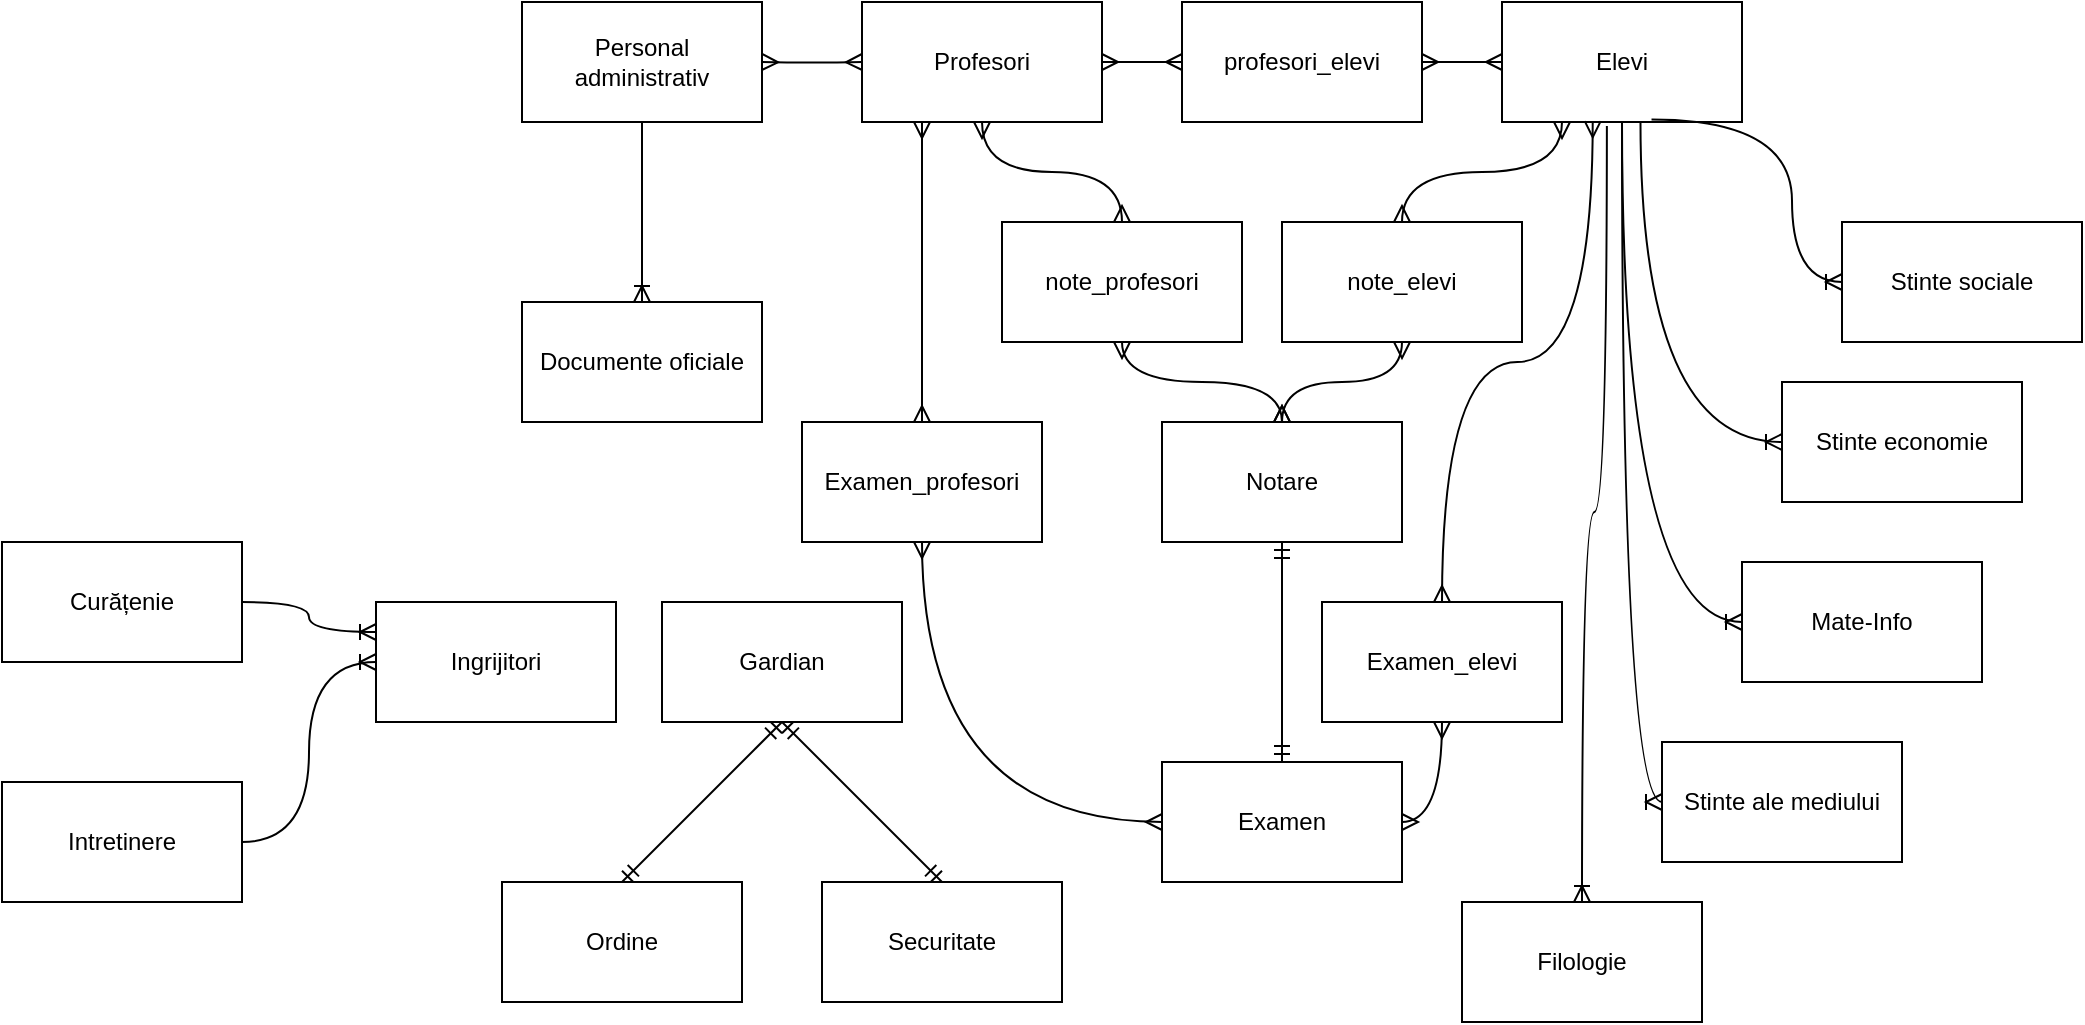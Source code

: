<mxfile version="22.1.4" type="github">
  <diagram name="Pagina-1" id="IEkkuuq3SR44oc7eJOlq">
    <mxGraphModel dx="2321" dy="569" grid="1" gridSize="10" guides="1" tooltips="1" connect="1" arrows="1" fold="1" page="1" pageScale="1" pageWidth="827" pageHeight="1169" math="0" shadow="0">
      <root>
        <mxCell id="0" />
        <mxCell id="1" parent="0" />
        <mxCell id="aHrdNmNLc1Kj5Lv-QRN3-1" value="Elevi" style="rounded=0;whiteSpace=wrap;html=1;" vertex="1" parent="1">
          <mxGeometry x="90" y="20" width="120" height="60" as="geometry" />
        </mxCell>
        <mxCell id="aHrdNmNLc1Kj5Lv-QRN3-2" value="Profesori" style="rounded=0;whiteSpace=wrap;html=1;" vertex="1" parent="1">
          <mxGeometry x="-230" y="20" width="120" height="60" as="geometry" />
        </mxCell>
        <mxCell id="aHrdNmNLc1Kj5Lv-QRN3-3" value="Ingrijitori" style="whiteSpace=wrap;html=1;" vertex="1" parent="1">
          <mxGeometry x="-473" y="320" width="120" height="60" as="geometry" />
        </mxCell>
        <mxCell id="aHrdNmNLc1Kj5Lv-QRN3-4" value="Gardian" style="whiteSpace=wrap;html=1;" vertex="1" parent="1">
          <mxGeometry x="-330" y="320" width="120" height="60" as="geometry" />
        </mxCell>
        <mxCell id="aHrdNmNLc1Kj5Lv-QRN3-5" value="Personal administrativ" style="rounded=0;whiteSpace=wrap;html=1;" vertex="1" parent="1">
          <mxGeometry x="-400" y="20" width="120" height="60" as="geometry" />
        </mxCell>
        <mxCell id="aHrdNmNLc1Kj5Lv-QRN3-6" value="Filologie" style="whiteSpace=wrap;html=1;" vertex="1" parent="1">
          <mxGeometry x="70" y="470" width="120" height="60" as="geometry" />
        </mxCell>
        <mxCell id="aHrdNmNLc1Kj5Lv-QRN3-7" value="Mate-Info" style="rounded=0;whiteSpace=wrap;html=1;" vertex="1" parent="1">
          <mxGeometry x="210" y="300" width="120" height="60" as="geometry" />
        </mxCell>
        <mxCell id="aHrdNmNLc1Kj5Lv-QRN3-8" value="Stinte sociale" style="rounded=0;whiteSpace=wrap;html=1;" vertex="1" parent="1">
          <mxGeometry x="260" y="130" width="120" height="60" as="geometry" />
        </mxCell>
        <mxCell id="aHrdNmNLc1Kj5Lv-QRN3-9" value="Stinte ale mediului" style="whiteSpace=wrap;html=1;" vertex="1" parent="1">
          <mxGeometry x="170" y="390" width="120" height="60" as="geometry" />
        </mxCell>
        <mxCell id="aHrdNmNLc1Kj5Lv-QRN3-10" value="Examen" style="whiteSpace=wrap;html=1;" vertex="1" parent="1">
          <mxGeometry x="-80" y="400" width="120" height="60" as="geometry" />
        </mxCell>
        <mxCell id="aHrdNmNLc1Kj5Lv-QRN3-11" value="Notare" style="whiteSpace=wrap;html=1;" vertex="1" parent="1">
          <mxGeometry x="-80" y="230" width="120" height="60" as="geometry" />
        </mxCell>
        <mxCell id="aHrdNmNLc1Kj5Lv-QRN3-12" value="Curățenie" style="whiteSpace=wrap;html=1;" vertex="1" parent="1">
          <mxGeometry x="-660" y="290" width="120" height="60" as="geometry" />
        </mxCell>
        <mxCell id="aHrdNmNLc1Kj5Lv-QRN3-14" value="Documente oficiale" style="whiteSpace=wrap;html=1;" vertex="1" parent="1">
          <mxGeometry x="-400" y="170" width="120" height="60" as="geometry" />
        </mxCell>
        <mxCell id="aHrdNmNLc1Kj5Lv-QRN3-15" value="Stinte economie" style="whiteSpace=wrap;html=1;" vertex="1" parent="1">
          <mxGeometry x="230" y="210" width="120" height="60" as="geometry" />
        </mxCell>
        <mxCell id="aHrdNmNLc1Kj5Lv-QRN3-16" value="Intretinere" style="whiteSpace=wrap;html=1;" vertex="1" parent="1">
          <mxGeometry x="-660" y="410" width="120" height="60" as="geometry" />
        </mxCell>
        <mxCell id="aHrdNmNLc1Kj5Lv-QRN3-17" value="Securitate" style="whiteSpace=wrap;html=1;" vertex="1" parent="1">
          <mxGeometry x="-250" y="460" width="120" height="60" as="geometry" />
        </mxCell>
        <mxCell id="aHrdNmNLc1Kj5Lv-QRN3-18" value="Ordine" style="whiteSpace=wrap;html=1;" vertex="1" parent="1">
          <mxGeometry x="-410" y="460" width="120" height="60" as="geometry" />
        </mxCell>
        <mxCell id="aHrdNmNLc1Kj5Lv-QRN3-19" value="" style="edgeStyle=orthogonalEdgeStyle;fontSize=12;html=1;endArrow=ERmany;startArrow=ERmany;rounded=0;exitX=0;exitY=0.5;exitDx=0;exitDy=0;entryX=1;entryY=0.5;entryDx=0;entryDy=0;curved=1;" edge="1" parent="1" source="aHrdNmNLc1Kj5Lv-QRN3-39" target="aHrdNmNLc1Kj5Lv-QRN3-2">
          <mxGeometry width="100" height="100" relative="1" as="geometry">
            <mxPoint x="340" y="220" as="sourcePoint" />
            <mxPoint x="440" y="120" as="targetPoint" />
          </mxGeometry>
        </mxCell>
        <mxCell id="aHrdNmNLc1Kj5Lv-QRN3-20" value="" style="edgeStyle=orthogonalEdgeStyle;fontSize=12;html=1;endArrow=ERoneToMany;rounded=0;exitX=0.5;exitY=1;exitDx=0;exitDy=0;entryX=0;entryY=0.5;entryDx=0;entryDy=0;curved=1;" edge="1" parent="1" source="aHrdNmNLc1Kj5Lv-QRN3-1" target="aHrdNmNLc1Kj5Lv-QRN3-7">
          <mxGeometry width="100" height="100" relative="1" as="geometry">
            <mxPoint x="10" y="210" as="sourcePoint" />
            <mxPoint x="110" y="110" as="targetPoint" />
          </mxGeometry>
        </mxCell>
        <mxCell id="aHrdNmNLc1Kj5Lv-QRN3-21" value="" style="edgeStyle=orthogonalEdgeStyle;fontSize=12;html=1;endArrow=ERoneToMany;rounded=0;entryX=0.5;entryY=0;entryDx=0;entryDy=0;exitX=0.437;exitY=1.033;exitDx=0;exitDy=0;exitPerimeter=0;curved=1;" edge="1" parent="1" source="aHrdNmNLc1Kj5Lv-QRN3-1" target="aHrdNmNLc1Kj5Lv-QRN3-6">
          <mxGeometry width="100" height="100" relative="1" as="geometry">
            <mxPoint x="70" y="110" as="sourcePoint" />
            <mxPoint x="130" y="200" as="targetPoint" />
          </mxGeometry>
        </mxCell>
        <mxCell id="aHrdNmNLc1Kj5Lv-QRN3-23" value="" style="edgeStyle=orthogonalEdgeStyle;fontSize=12;html=1;endArrow=ERoneToMany;rounded=0;exitX=0.623;exitY=0.98;exitDx=0;exitDy=0;entryX=0;entryY=0.5;entryDx=0;entryDy=0;curved=1;exitPerimeter=0;" edge="1" parent="1" source="aHrdNmNLc1Kj5Lv-QRN3-1" target="aHrdNmNLc1Kj5Lv-QRN3-8">
          <mxGeometry width="100" height="100" relative="1" as="geometry">
            <mxPoint x="90" y="90" as="sourcePoint" />
            <mxPoint x="130" y="200" as="targetPoint" />
          </mxGeometry>
        </mxCell>
        <mxCell id="aHrdNmNLc1Kj5Lv-QRN3-24" value="" style="edgeStyle=orthogonalEdgeStyle;fontSize=12;html=1;endArrow=ERoneToMany;rounded=0;exitX=0.5;exitY=1;exitDx=0;exitDy=0;entryX=0;entryY=0.5;entryDx=0;entryDy=0;curved=1;" edge="1" parent="1" source="aHrdNmNLc1Kj5Lv-QRN3-1" target="aHrdNmNLc1Kj5Lv-QRN3-9">
          <mxGeometry width="100" height="100" relative="1" as="geometry">
            <mxPoint x="105" y="89" as="sourcePoint" />
            <mxPoint x="190" y="270" as="targetPoint" />
          </mxGeometry>
        </mxCell>
        <mxCell id="aHrdNmNLc1Kj5Lv-QRN3-25" value="" style="edgeStyle=orthogonalEdgeStyle;fontSize=12;html=1;endArrow=ERoneToMany;rounded=0;exitX=0.577;exitY=0.993;exitDx=0;exitDy=0;entryX=0;entryY=0.5;entryDx=0;entryDy=0;curved=1;exitPerimeter=0;" edge="1" parent="1" source="aHrdNmNLc1Kj5Lv-QRN3-1" target="aHrdNmNLc1Kj5Lv-QRN3-15">
          <mxGeometry width="100" height="100" relative="1" as="geometry">
            <mxPoint x="110" y="94" as="sourcePoint" />
            <mxPoint x="380" y="280" as="targetPoint" />
          </mxGeometry>
        </mxCell>
        <mxCell id="aHrdNmNLc1Kj5Lv-QRN3-28" value="" style="edgeStyle=orthogonalEdgeStyle;fontSize=12;html=1;endArrow=ERmany;startArrow=ERmany;rounded=0;entryX=0.25;entryY=1;entryDx=0;entryDy=0;curved=1;exitX=0.5;exitY=0;exitDx=0;exitDy=0;" edge="1" parent="1" source="aHrdNmNLc1Kj5Lv-QRN3-41" target="aHrdNmNLc1Kj5Lv-QRN3-1">
          <mxGeometry width="100" height="100" relative="1" as="geometry">
            <mxPoint x="70" y="155" as="sourcePoint" />
            <mxPoint x="-40" y="110" as="targetPoint" />
          </mxGeometry>
        </mxCell>
        <mxCell id="aHrdNmNLc1Kj5Lv-QRN3-29" value="" style="edgeStyle=orthogonalEdgeStyle;fontSize=12;html=1;endArrow=ERmany;startArrow=ERmany;rounded=0;entryX=0.5;entryY=1;entryDx=0;entryDy=0;curved=1;exitX=0.5;exitY=0;exitDx=0;exitDy=0;" edge="1" parent="1" source="aHrdNmNLc1Kj5Lv-QRN3-42" target="aHrdNmNLc1Kj5Lv-QRN3-2">
          <mxGeometry width="100" height="100" relative="1" as="geometry">
            <mxPoint x="-90" y="95" as="sourcePoint" />
            <mxPoint x="60" y="90" as="targetPoint" />
          </mxGeometry>
        </mxCell>
        <mxCell id="aHrdNmNLc1Kj5Lv-QRN3-30" value="" style="edgeStyle=orthogonalEdgeStyle;fontSize=12;html=1;endArrow=ERmany;startArrow=ERmany;rounded=0;entryX=1;entryY=0.5;entryDx=0;entryDy=0;curved=1;" edge="1" parent="1" target="aHrdNmNLc1Kj5Lv-QRN3-5">
          <mxGeometry width="100" height="100" relative="1" as="geometry">
            <mxPoint x="-230" y="50" as="sourcePoint" />
            <mxPoint x="-220" y="129.5" as="targetPoint" />
          </mxGeometry>
        </mxCell>
        <mxCell id="aHrdNmNLc1Kj5Lv-QRN3-31" value="" style="edgeStyle=orthogonalEdgeStyle;fontSize=12;html=1;endArrow=ERoneToMany;rounded=0;exitX=0.5;exitY=1;exitDx=0;exitDy=0;curved=1;entryX=0.5;entryY=0;entryDx=0;entryDy=0;" edge="1" parent="1" source="aHrdNmNLc1Kj5Lv-QRN3-5" target="aHrdNmNLc1Kj5Lv-QRN3-14">
          <mxGeometry width="100" height="100" relative="1" as="geometry">
            <mxPoint x="-320" y="290" as="sourcePoint" />
            <mxPoint x="-380" y="120" as="targetPoint" />
          </mxGeometry>
        </mxCell>
        <mxCell id="aHrdNmNLc1Kj5Lv-QRN3-32" value="" style="edgeStyle=orthogonalEdgeStyle;fontSize=12;html=1;endArrow=ERmany;startArrow=ERmany;rounded=0;entryX=0.378;entryY=0.993;entryDx=0;entryDy=0;curved=1;entryPerimeter=0;exitX=0.5;exitY=0;exitDx=0;exitDy=0;" edge="1" parent="1" source="aHrdNmNLc1Kj5Lv-QRN3-46" target="aHrdNmNLc1Kj5Lv-QRN3-1">
          <mxGeometry width="100" height="100" relative="1" as="geometry">
            <mxPoint x="70" y="300" as="sourcePoint" />
            <mxPoint x="60" y="90" as="targetPoint" />
          </mxGeometry>
        </mxCell>
        <mxCell id="aHrdNmNLc1Kj5Lv-QRN3-33" value="" style="edgeStyle=orthogonalEdgeStyle;fontSize=12;html=1;endArrow=ERmany;startArrow=ERmany;rounded=0;entryX=0.25;entryY=1;entryDx=0;entryDy=0;exitX=0.5;exitY=0;exitDx=0;exitDy=0;curved=1;" edge="1" parent="1" source="aHrdNmNLc1Kj5Lv-QRN3-45" target="aHrdNmNLc1Kj5Lv-QRN3-2">
          <mxGeometry width="100" height="100" relative="1" as="geometry">
            <mxPoint x="30" y="280" as="sourcePoint" />
            <mxPoint x="75" y="90" as="targetPoint" />
          </mxGeometry>
        </mxCell>
        <mxCell id="aHrdNmNLc1Kj5Lv-QRN3-34" value="" style="fontSize=12;html=1;endArrow=ERmandOne;startArrow=ERmandOne;rounded=0;entryX=0.5;entryY=1;entryDx=0;entryDy=0;exitX=0.5;exitY=0;exitDx=0;exitDy=0;" edge="1" parent="1" source="aHrdNmNLc1Kj5Lv-QRN3-10" target="aHrdNmNLc1Kj5Lv-QRN3-11">
          <mxGeometry width="100" height="100" relative="1" as="geometry">
            <mxPoint x="-200" y="340" as="sourcePoint" />
            <mxPoint x="-100" y="240" as="targetPoint" />
          </mxGeometry>
        </mxCell>
        <mxCell id="aHrdNmNLc1Kj5Lv-QRN3-35" value="" style="fontSize=12;html=1;endArrow=ERmandOne;startArrow=ERmandOne;rounded=0;entryX=0.5;entryY=1;entryDx=0;entryDy=0;exitX=0.5;exitY=0;exitDx=0;exitDy=0;" edge="1" parent="1" source="aHrdNmNLc1Kj5Lv-QRN3-17" target="aHrdNmNLc1Kj5Lv-QRN3-4">
          <mxGeometry width="100" height="100" relative="1" as="geometry">
            <mxPoint x="-240.5" y="470" as="sourcePoint" />
            <mxPoint x="-240.5" y="380" as="targetPoint" />
          </mxGeometry>
        </mxCell>
        <mxCell id="aHrdNmNLc1Kj5Lv-QRN3-38" value="" style="edgeStyle=orthogonalEdgeStyle;fontSize=12;html=1;endArrow=ERoneToMany;rounded=0;exitX=1;exitY=0.5;exitDx=0;exitDy=0;curved=1;entryX=0;entryY=0.25;entryDx=0;entryDy=0;" edge="1" parent="1" source="aHrdNmNLc1Kj5Lv-QRN3-12" target="aHrdNmNLc1Kj5Lv-QRN3-3">
          <mxGeometry width="100" height="100" relative="1" as="geometry">
            <mxPoint x="-330" y="90" as="sourcePoint" />
            <mxPoint x="-510" y="300" as="targetPoint" />
          </mxGeometry>
        </mxCell>
        <mxCell id="aHrdNmNLc1Kj5Lv-QRN3-39" value="profesori_elevi" style="rounded=0;whiteSpace=wrap;html=1;" vertex="1" parent="1">
          <mxGeometry x="-70" y="20" width="120" height="60" as="geometry" />
        </mxCell>
        <mxCell id="aHrdNmNLc1Kj5Lv-QRN3-40" value="" style="edgeStyle=orthogonalEdgeStyle;fontSize=12;html=1;endArrow=ERmany;startArrow=ERmany;rounded=0;exitX=0;exitY=0.5;exitDx=0;exitDy=0;entryX=1;entryY=0.5;entryDx=0;entryDy=0;curved=1;" edge="1" parent="1" source="aHrdNmNLc1Kj5Lv-QRN3-1" target="aHrdNmNLc1Kj5Lv-QRN3-39">
          <mxGeometry width="100" height="100" relative="1" as="geometry">
            <mxPoint x="-50" y="100" as="sourcePoint" />
            <mxPoint x="-100" y="60" as="targetPoint" />
          </mxGeometry>
        </mxCell>
        <mxCell id="aHrdNmNLc1Kj5Lv-QRN3-41" value="note_elevi" style="rounded=0;whiteSpace=wrap;html=1;" vertex="1" parent="1">
          <mxGeometry x="-20" y="130" width="120" height="60" as="geometry" />
        </mxCell>
        <mxCell id="aHrdNmNLc1Kj5Lv-QRN3-42" value="note_profesori" style="rounded=0;whiteSpace=wrap;html=1;" vertex="1" parent="1">
          <mxGeometry x="-160" y="130" width="120" height="60" as="geometry" />
        </mxCell>
        <mxCell id="aHrdNmNLc1Kj5Lv-QRN3-43" value="" style="edgeStyle=orthogonalEdgeStyle;fontSize=12;html=1;endArrow=ERmany;startArrow=ERmany;rounded=0;curved=1;exitX=0.5;exitY=0;exitDx=0;exitDy=0;entryX=0.5;entryY=1;entryDx=0;entryDy=0;" edge="1" parent="1" source="aHrdNmNLc1Kj5Lv-QRN3-11" target="aHrdNmNLc1Kj5Lv-QRN3-41">
          <mxGeometry width="100" height="100" relative="1" as="geometry">
            <mxPoint x="-40.5" y="240" as="sourcePoint" />
            <mxPoint x="60" y="220" as="targetPoint" />
          </mxGeometry>
        </mxCell>
        <mxCell id="aHrdNmNLc1Kj5Lv-QRN3-44" value="" style="edgeStyle=orthogonalEdgeStyle;fontSize=12;html=1;endArrow=ERmany;startArrow=ERmany;rounded=0;entryX=0.5;entryY=1;entryDx=0;entryDy=0;curved=1;" edge="1" parent="1" source="aHrdNmNLc1Kj5Lv-QRN3-11" target="aHrdNmNLc1Kj5Lv-QRN3-42">
          <mxGeometry width="100" height="100" relative="1" as="geometry">
            <mxPoint x="-90" y="140" as="sourcePoint" />
            <mxPoint x="-160" y="90" as="targetPoint" />
          </mxGeometry>
        </mxCell>
        <mxCell id="aHrdNmNLc1Kj5Lv-QRN3-45" value="Examen_profesori" style="rounded=0;whiteSpace=wrap;html=1;" vertex="1" parent="1">
          <mxGeometry x="-260" y="230" width="120" height="60" as="geometry" />
        </mxCell>
        <mxCell id="aHrdNmNLc1Kj5Lv-QRN3-46" value="Examen_elevi" style="rounded=0;whiteSpace=wrap;html=1;" vertex="1" parent="1">
          <mxGeometry y="320" width="120" height="60" as="geometry" />
        </mxCell>
        <mxCell id="aHrdNmNLc1Kj5Lv-QRN3-47" value="" style="edgeStyle=orthogonalEdgeStyle;fontSize=12;html=1;endArrow=ERmany;startArrow=ERmany;rounded=0;entryX=0.5;entryY=1;entryDx=0;entryDy=0;exitX=0;exitY=0.5;exitDx=0;exitDy=0;curved=1;" edge="1" parent="1" source="aHrdNmNLc1Kj5Lv-QRN3-10" target="aHrdNmNLc1Kj5Lv-QRN3-45">
          <mxGeometry width="100" height="100" relative="1" as="geometry">
            <mxPoint x="-150" y="449.5" as="sourcePoint" />
            <mxPoint x="-170" y="299.5" as="targetPoint" />
          </mxGeometry>
        </mxCell>
        <mxCell id="aHrdNmNLc1Kj5Lv-QRN3-48" value="" style="edgeStyle=orthogonalEdgeStyle;fontSize=12;html=1;endArrow=ERmany;startArrow=ERmany;rounded=0;entryX=0.5;entryY=1;entryDx=0;entryDy=0;curved=1;exitX=1;exitY=0.5;exitDx=0;exitDy=0;" edge="1" parent="1" source="aHrdNmNLc1Kj5Lv-QRN3-10" target="aHrdNmNLc1Kj5Lv-QRN3-46">
          <mxGeometry width="100" height="100" relative="1" as="geometry">
            <mxPoint x="-35.5" y="540" as="sourcePoint" />
            <mxPoint x="39.5" y="300" as="targetPoint" />
          </mxGeometry>
        </mxCell>
        <mxCell id="aHrdNmNLc1Kj5Lv-QRN3-49" value="" style="edgeStyle=orthogonalEdgeStyle;fontSize=12;html=1;endArrow=ERoneToMany;rounded=0;exitX=1;exitY=0.5;exitDx=0;exitDy=0;curved=1;entryX=0;entryY=0.5;entryDx=0;entryDy=0;" edge="1" parent="1" source="aHrdNmNLc1Kj5Lv-QRN3-16" target="aHrdNmNLc1Kj5Lv-QRN3-3">
          <mxGeometry width="100" height="100" relative="1" as="geometry">
            <mxPoint x="-530" y="330" as="sourcePoint" />
            <mxPoint x="-463" y="345" as="targetPoint" />
          </mxGeometry>
        </mxCell>
        <mxCell id="aHrdNmNLc1Kj5Lv-QRN3-50" value="" style="fontSize=12;html=1;endArrow=ERmandOne;startArrow=ERmandOne;rounded=0;entryX=0.5;entryY=1;entryDx=0;entryDy=0;exitX=0.5;exitY=0;exitDx=0;exitDy=0;" edge="1" parent="1" source="aHrdNmNLc1Kj5Lv-QRN3-18" target="aHrdNmNLc1Kj5Lv-QRN3-4">
          <mxGeometry width="100" height="100" relative="1" as="geometry">
            <mxPoint x="-180" y="470" as="sourcePoint" />
            <mxPoint x="-260" y="390" as="targetPoint" />
          </mxGeometry>
        </mxCell>
      </root>
    </mxGraphModel>
  </diagram>
</mxfile>
